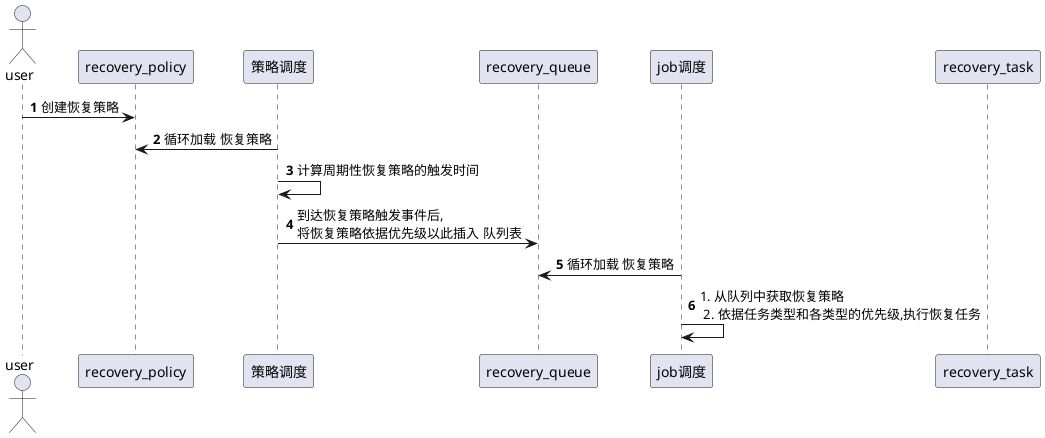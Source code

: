 @startuml
autonumber
actor user as user
participant recovery_policy as policy
participant 策略调度 as sc1
participant recovery_queue as queue
participant job调度 as sc2
participant recovery_task as task

user -> policy : 创建恢复策略
sc1 -> policy : 循环加载 恢复策略
sc1 -> sc1 : 计算周期性恢复策略的触发时间
sc1 -> queue : 到达恢复策略触发事件后, \n将恢复策略依据优先级以此插入 队列表
sc2 -> queue : 循环加载 恢复策略
sc2 -> sc2 : 1. 从队列中获取恢复策略 \n 2. 依据任务类型和各类型的优先级,执行恢复任务


'user -> task : 创建恢复任务
'user -> ec : 访问纳管令牌界面 新建纳管令牌
'ec -> ec : delegation_token表生成一条记录
'user -> bd : 输入纳管令牌,新增备份域
'bd -> ec : 生成 accessKey,并附带apiEndpoint参数, 请求纳管 ECBackup
'ec -> bd : 纳管成功并告知状态 \n management_info 生成一条记录 记录 access_key/secret_key/platform_api_endpoint
'ec -> bd : 请求 BDMS 并 获取 WorkFlow 相关信息 (Node/Chain)
'user -> ec : 访问 流程编排页面是
'bd -> ec : 获取所有可用的流程节点信息 (查询 flow_node)
'user -> ec : 配置 流程模板 (完整的流程编排链路)
'ec -> bd : 持久化流程链路 到 flow_chain表
'bd -> bd : 定时/手动 触发恢复策略
'bd -> ec : 调用恢复演练 的 立即执行接口
'ec -> bd : 将立即执行恢复演练的事件,通知到 BDMS 的work-flow 模块
'bd -> ec : 查询 flow_chain 获取完成的流程,并逐步调用 ECBackup
'bd -> bd : 通过agent发来的数据库变更事件,监听恢复演练已经执行完成,并将执行结果落库
@enduml
